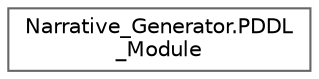 digraph "Graphical Class Hierarchy"
{
 // LATEX_PDF_SIZE
  bgcolor="transparent";
  edge [fontname=Helvetica,fontsize=10,labelfontname=Helvetica,labelfontsize=10];
  node [fontname=Helvetica,fontsize=10,shape=box,height=0.2,width=0.4];
  rankdir="LR";
  Node0 [label="Narrative_Generator.PDDL\l_Module",height=0.2,width=0.4,color="grey40", fillcolor="white", style="filled",URL="$class_narrative___generator_1_1_p_d_d_l___module.html",tooltip="A class that controls the creation of a description of the planning domain and planning problem in th..."];
}

